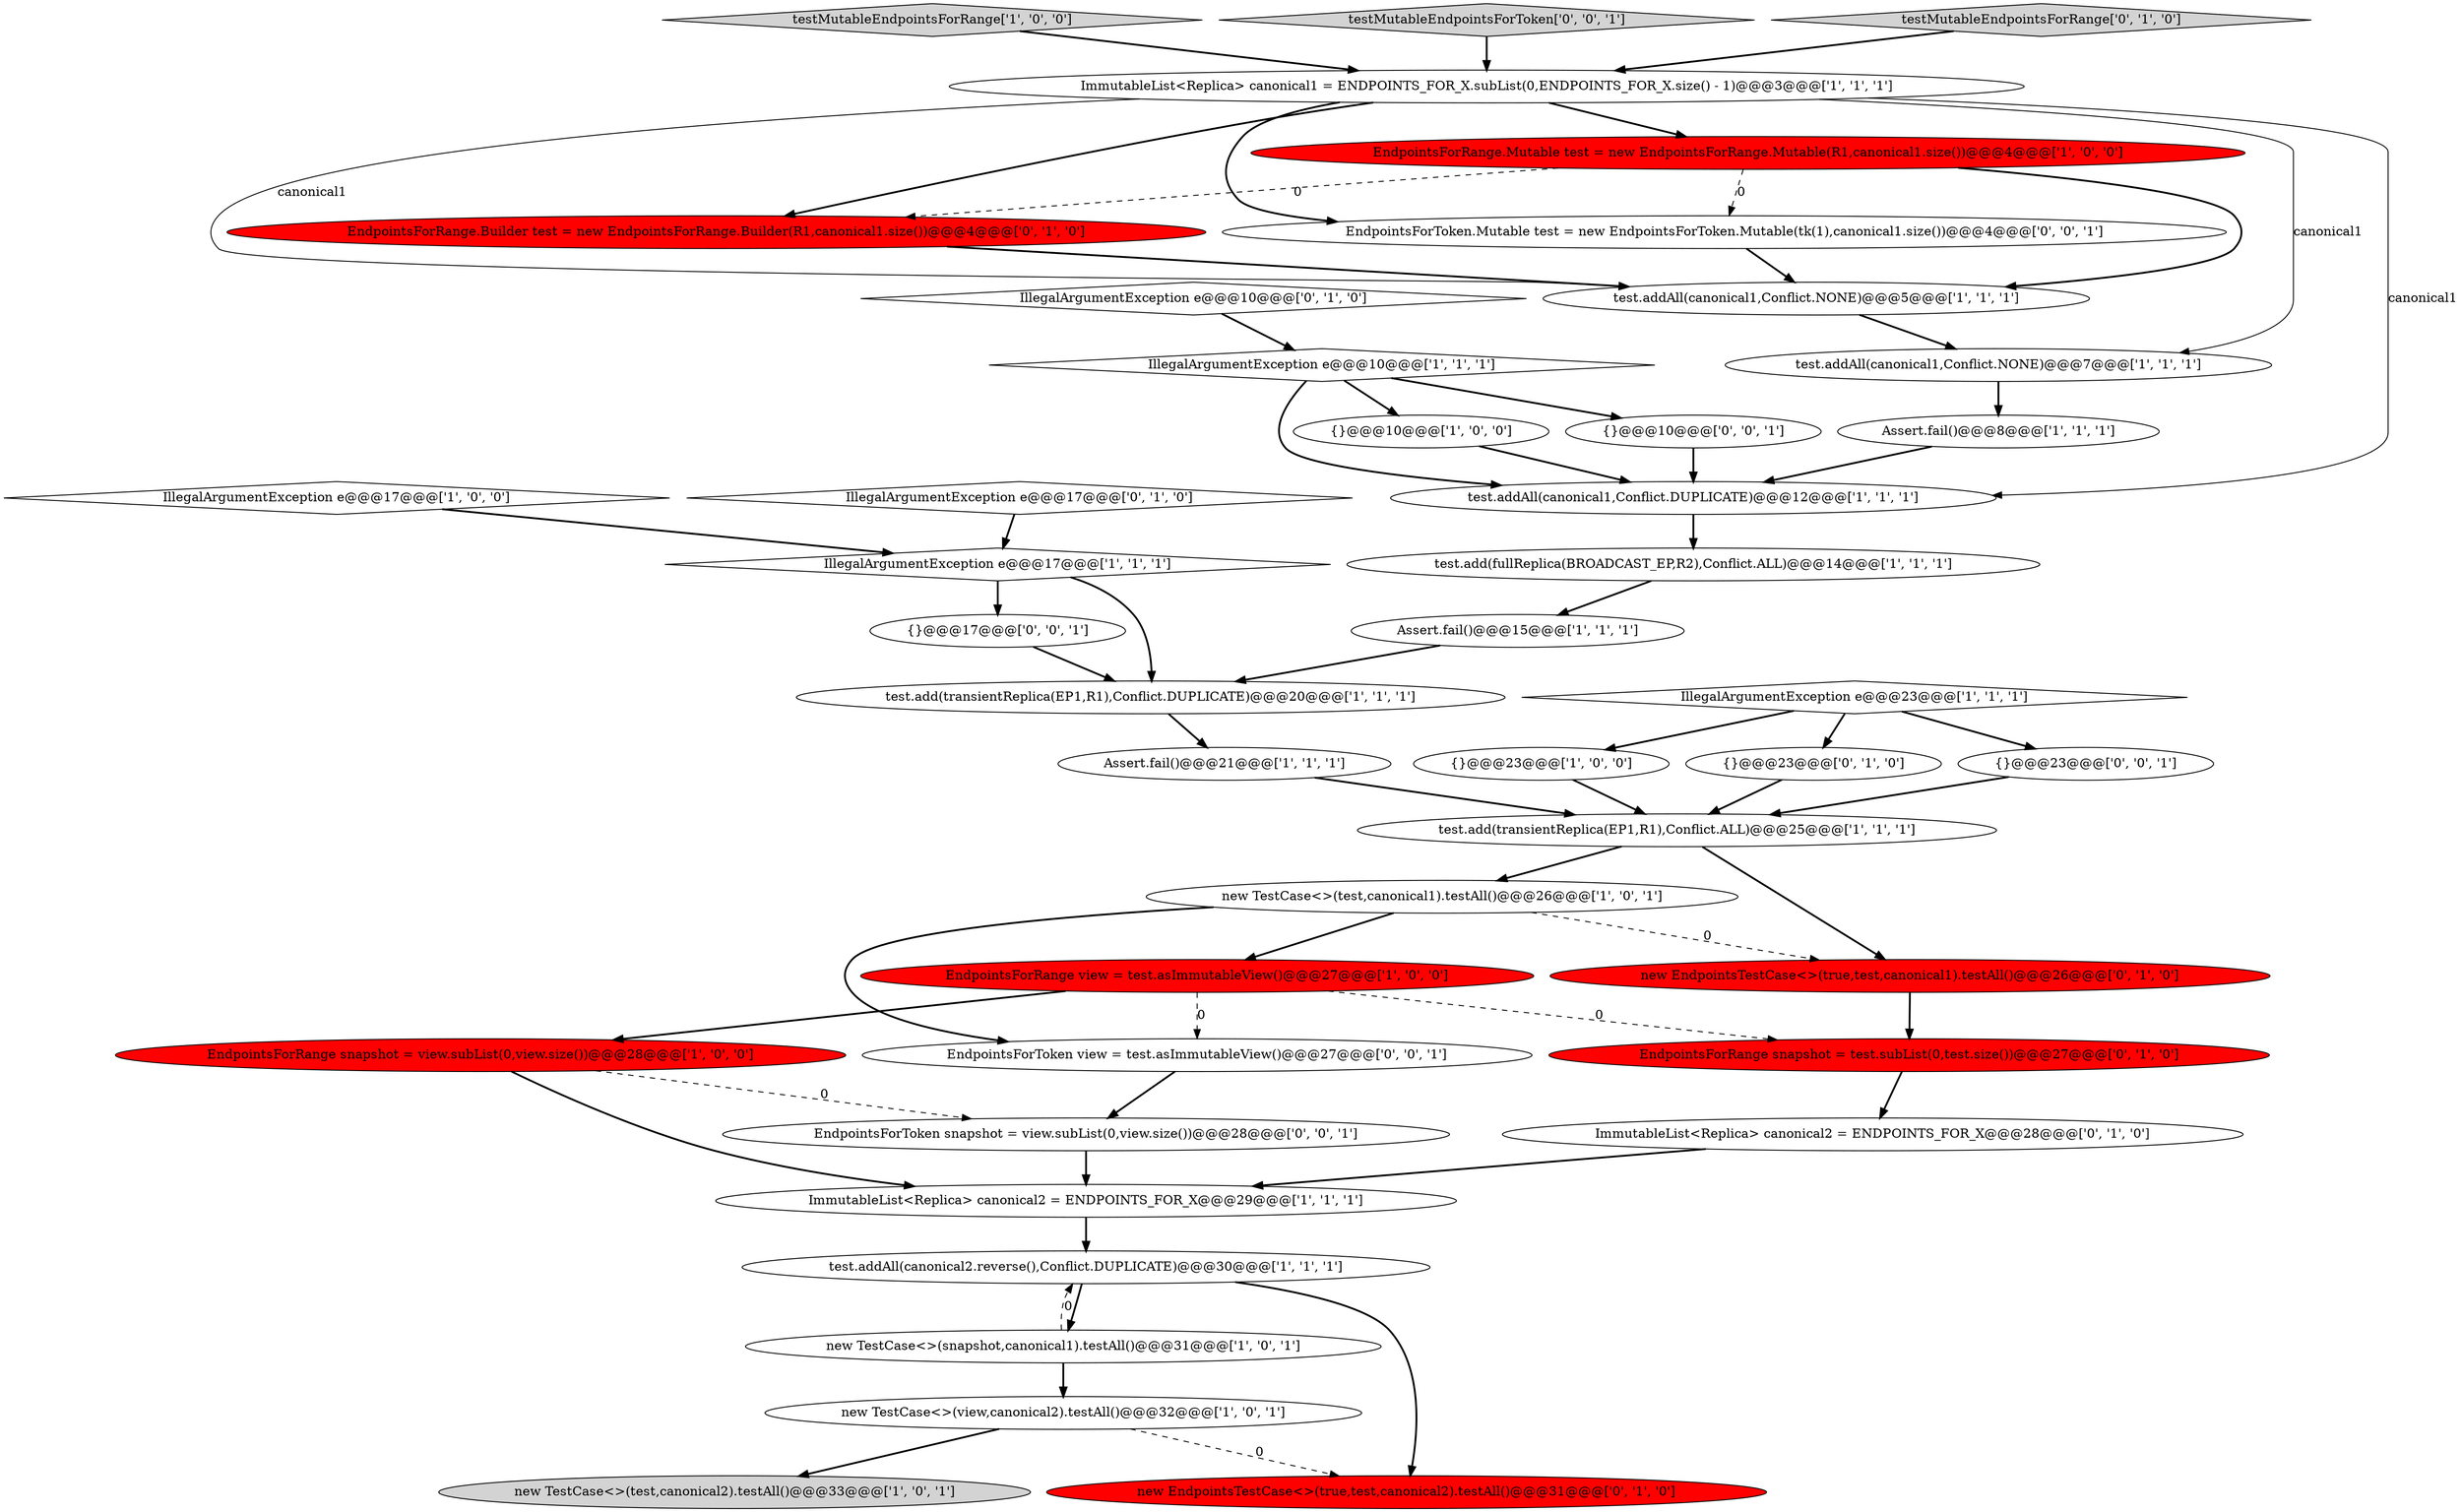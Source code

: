 digraph {
31 [style = filled, label = "EndpointsForRange snapshot = test.subList(0,test.size())@@@27@@@['0', '1', '0']", fillcolor = red, shape = ellipse image = "AAA1AAABBB2BBB"];
15 [style = filled, label = "IllegalArgumentException e@@@17@@@['1', '1', '1']", fillcolor = white, shape = diamond image = "AAA0AAABBB1BBB"];
5 [style = filled, label = "testMutableEndpointsForRange['1', '0', '0']", fillcolor = lightgray, shape = diamond image = "AAA0AAABBB1BBB"];
27 [style = filled, label = "new EndpointsTestCase<>(true,test,canonical1).testAll()@@@26@@@['0', '1', '0']", fillcolor = red, shape = ellipse image = "AAA1AAABBB2BBB"];
35 [style = filled, label = "testMutableEndpointsForToken['0', '0', '1']", fillcolor = lightgray, shape = diamond image = "AAA0AAABBB3BBB"];
32 [style = filled, label = "IllegalArgumentException e@@@17@@@['0', '1', '0']", fillcolor = white, shape = diamond image = "AAA0AAABBB2BBB"];
26 [style = filled, label = "IllegalArgumentException e@@@10@@@['0', '1', '0']", fillcolor = white, shape = diamond image = "AAA0AAABBB2BBB"];
28 [style = filled, label = "EndpointsForRange.Builder test = new EndpointsForRange.Builder(R1,canonical1.size())@@@4@@@['0', '1', '0']", fillcolor = red, shape = ellipse image = "AAA1AAABBB2BBB"];
23 [style = filled, label = "Assert.fail()@@@21@@@['1', '1', '1']", fillcolor = white, shape = ellipse image = "AAA0AAABBB1BBB"];
13 [style = filled, label = "IllegalArgumentException e@@@10@@@['1', '1', '1']", fillcolor = white, shape = diamond image = "AAA0AAABBB1BBB"];
33 [style = filled, label = "testMutableEndpointsForRange['0', '1', '0']", fillcolor = lightgray, shape = diamond image = "AAA0AAABBB2BBB"];
40 [style = filled, label = "EndpointsForToken.Mutable test = new EndpointsForToken.Mutable(tk(1),canonical1.size())@@@4@@@['0', '0', '1']", fillcolor = white, shape = ellipse image = "AAA0AAABBB3BBB"];
36 [style = filled, label = "{}@@@17@@@['0', '0', '1']", fillcolor = white, shape = ellipse image = "AAA0AAABBB3BBB"];
21 [style = filled, label = "Assert.fail()@@@15@@@['1', '1', '1']", fillcolor = white, shape = ellipse image = "AAA0AAABBB1BBB"];
22 [style = filled, label = "new TestCase<>(test,canonical2).testAll()@@@33@@@['1', '0', '1']", fillcolor = lightgray, shape = ellipse image = "AAA0AAABBB1BBB"];
11 [style = filled, label = "{}@@@23@@@['1', '0', '0']", fillcolor = white, shape = ellipse image = "AAA0AAABBB1BBB"];
30 [style = filled, label = "{}@@@23@@@['0', '1', '0']", fillcolor = white, shape = ellipse image = "AAA0AAABBB2BBB"];
18 [style = filled, label = "test.addAll(canonical1,Conflict.NONE)@@@5@@@['1', '1', '1']", fillcolor = white, shape = ellipse image = "AAA0AAABBB1BBB"];
25 [style = filled, label = "EndpointsForRange.Mutable test = new EndpointsForRange.Mutable(R1,canonical1.size())@@@4@@@['1', '0', '0']", fillcolor = red, shape = ellipse image = "AAA1AAABBB1BBB"];
2 [style = filled, label = "new TestCase<>(view,canonical2).testAll()@@@32@@@['1', '0', '1']", fillcolor = white, shape = ellipse image = "AAA0AAABBB1BBB"];
6 [style = filled, label = "ImmutableList<Replica> canonical2 = ENDPOINTS_FOR_X@@@29@@@['1', '1', '1']", fillcolor = white, shape = ellipse image = "AAA0AAABBB1BBB"];
20 [style = filled, label = "test.addAll(canonical1,Conflict.DUPLICATE)@@@12@@@['1', '1', '1']", fillcolor = white, shape = ellipse image = "AAA0AAABBB1BBB"];
37 [style = filled, label = "EndpointsForToken view = test.asImmutableView()@@@27@@@['0', '0', '1']", fillcolor = white, shape = ellipse image = "AAA0AAABBB3BBB"];
0 [style = filled, label = "new TestCase<>(snapshot,canonical1).testAll()@@@31@@@['1', '0', '1']", fillcolor = white, shape = ellipse image = "AAA0AAABBB1BBB"];
12 [style = filled, label = "IllegalArgumentException e@@@17@@@['1', '0', '0']", fillcolor = white, shape = diamond image = "AAA0AAABBB1BBB"];
34 [style = filled, label = "ImmutableList<Replica> canonical2 = ENDPOINTS_FOR_X@@@28@@@['0', '1', '0']", fillcolor = white, shape = ellipse image = "AAA0AAABBB2BBB"];
3 [style = filled, label = "Assert.fail()@@@8@@@['1', '1', '1']", fillcolor = white, shape = ellipse image = "AAA0AAABBB1BBB"];
29 [style = filled, label = "new EndpointsTestCase<>(true,test,canonical2).testAll()@@@31@@@['0', '1', '0']", fillcolor = red, shape = ellipse image = "AAA1AAABBB2BBB"];
24 [style = filled, label = "EndpointsForRange view = test.asImmutableView()@@@27@@@['1', '0', '0']", fillcolor = red, shape = ellipse image = "AAA1AAABBB1BBB"];
41 [style = filled, label = "{}@@@10@@@['0', '0', '1']", fillcolor = white, shape = ellipse image = "AAA0AAABBB3BBB"];
19 [style = filled, label = "IllegalArgumentException e@@@23@@@['1', '1', '1']", fillcolor = white, shape = diamond image = "AAA0AAABBB1BBB"];
16 [style = filled, label = "ImmutableList<Replica> canonical1 = ENDPOINTS_FOR_X.subList(0,ENDPOINTS_FOR_X.size() - 1)@@@3@@@['1', '1', '1']", fillcolor = white, shape = ellipse image = "AAA0AAABBB1BBB"];
17 [style = filled, label = "new TestCase<>(test,canonical1).testAll()@@@26@@@['1', '0', '1']", fillcolor = white, shape = ellipse image = "AAA0AAABBB1BBB"];
9 [style = filled, label = "test.addAll(canonical1,Conflict.NONE)@@@7@@@['1', '1', '1']", fillcolor = white, shape = ellipse image = "AAA0AAABBB1BBB"];
4 [style = filled, label = "EndpointsForRange snapshot = view.subList(0,view.size())@@@28@@@['1', '0', '0']", fillcolor = red, shape = ellipse image = "AAA1AAABBB1BBB"];
7 [style = filled, label = "test.add(transientReplica(EP1,R1),Conflict.DUPLICATE)@@@20@@@['1', '1', '1']", fillcolor = white, shape = ellipse image = "AAA0AAABBB1BBB"];
10 [style = filled, label = "{}@@@10@@@['1', '0', '0']", fillcolor = white, shape = ellipse image = "AAA0AAABBB1BBB"];
8 [style = filled, label = "test.add(transientReplica(EP1,R1),Conflict.ALL)@@@25@@@['1', '1', '1']", fillcolor = white, shape = ellipse image = "AAA0AAABBB1BBB"];
38 [style = filled, label = "{}@@@23@@@['0', '0', '1']", fillcolor = white, shape = ellipse image = "AAA0AAABBB3BBB"];
39 [style = filled, label = "EndpointsForToken snapshot = view.subList(0,view.size())@@@28@@@['0', '0', '1']", fillcolor = white, shape = ellipse image = "AAA0AAABBB3BBB"];
1 [style = filled, label = "test.add(fullReplica(BROADCAST_EP,R2),Conflict.ALL)@@@14@@@['1', '1', '1']", fillcolor = white, shape = ellipse image = "AAA0AAABBB1BBB"];
14 [style = filled, label = "test.addAll(canonical2.reverse(),Conflict.DUPLICATE)@@@30@@@['1', '1', '1']", fillcolor = white, shape = ellipse image = "AAA0AAABBB1BBB"];
13->10 [style = bold, label=""];
10->20 [style = bold, label=""];
33->16 [style = bold, label=""];
16->40 [style = bold, label=""];
28->18 [style = bold, label=""];
35->16 [style = bold, label=""];
15->7 [style = bold, label=""];
4->6 [style = bold, label=""];
0->2 [style = bold, label=""];
12->15 [style = bold, label=""];
25->18 [style = bold, label=""];
25->40 [style = dashed, label="0"];
27->31 [style = bold, label=""];
39->6 [style = bold, label=""];
16->25 [style = bold, label=""];
19->11 [style = bold, label=""];
40->18 [style = bold, label=""];
4->39 [style = dashed, label="0"];
20->1 [style = bold, label=""];
16->9 [style = solid, label="canonical1"];
23->8 [style = bold, label=""];
17->37 [style = bold, label=""];
41->20 [style = bold, label=""];
26->13 [style = bold, label=""];
31->34 [style = bold, label=""];
6->14 [style = bold, label=""];
8->17 [style = bold, label=""];
5->16 [style = bold, label=""];
13->41 [style = bold, label=""];
0->14 [style = dashed, label="0"];
24->37 [style = dashed, label="0"];
3->20 [style = bold, label=""];
17->24 [style = bold, label=""];
24->4 [style = bold, label=""];
16->28 [style = bold, label=""];
14->0 [style = bold, label=""];
16->18 [style = solid, label="canonical1"];
36->7 [style = bold, label=""];
1->21 [style = bold, label=""];
19->30 [style = bold, label=""];
2->29 [style = dashed, label="0"];
7->23 [style = bold, label=""];
34->6 [style = bold, label=""];
24->31 [style = dashed, label="0"];
18->9 [style = bold, label=""];
32->15 [style = bold, label=""];
14->29 [style = bold, label=""];
9->3 [style = bold, label=""];
21->7 [style = bold, label=""];
11->8 [style = bold, label=""];
38->8 [style = bold, label=""];
25->28 [style = dashed, label="0"];
30->8 [style = bold, label=""];
2->22 [style = bold, label=""];
8->27 [style = bold, label=""];
19->38 [style = bold, label=""];
37->39 [style = bold, label=""];
16->20 [style = solid, label="canonical1"];
15->36 [style = bold, label=""];
13->20 [style = bold, label=""];
17->27 [style = dashed, label="0"];
}
